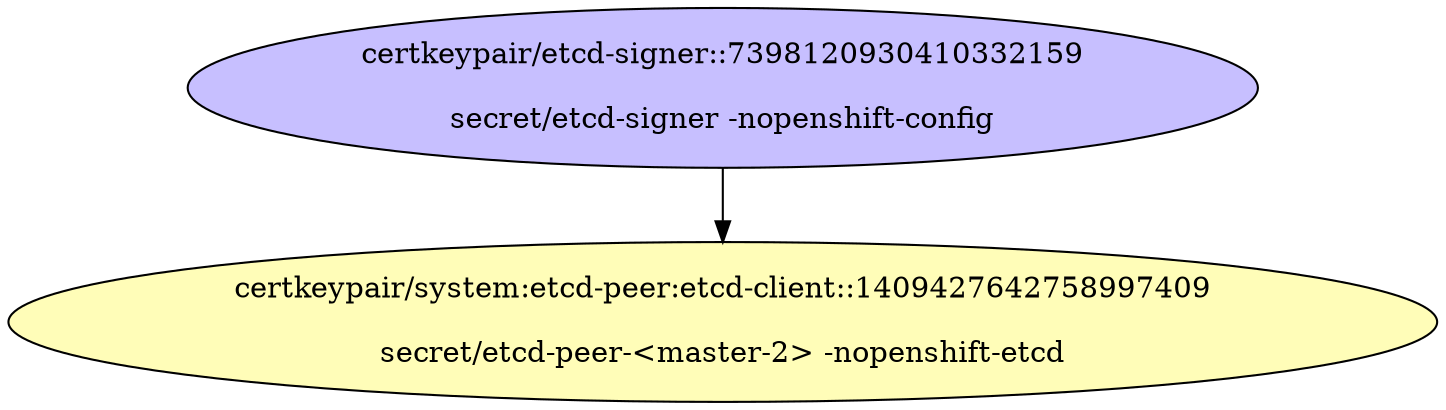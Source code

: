 digraph "Local Certificate" {
  // Node definitions.
  1 [
    label="certkeypair/etcd-signer::7398120930410332159\n\nsecret/etcd-signer -nopenshift-config\n"
    style=filled
    fillcolor="#c7bfff"
  ];
  3 [
    label="certkeypair/system:etcd-peer:etcd-client::1409427642758997409\n\nsecret/etcd-peer-<master-2> -nopenshift-etcd\n"
    style=filled
    fillcolor="#fffdb8"
  ];

  // Edge definitions.
  1 -> 3;
}